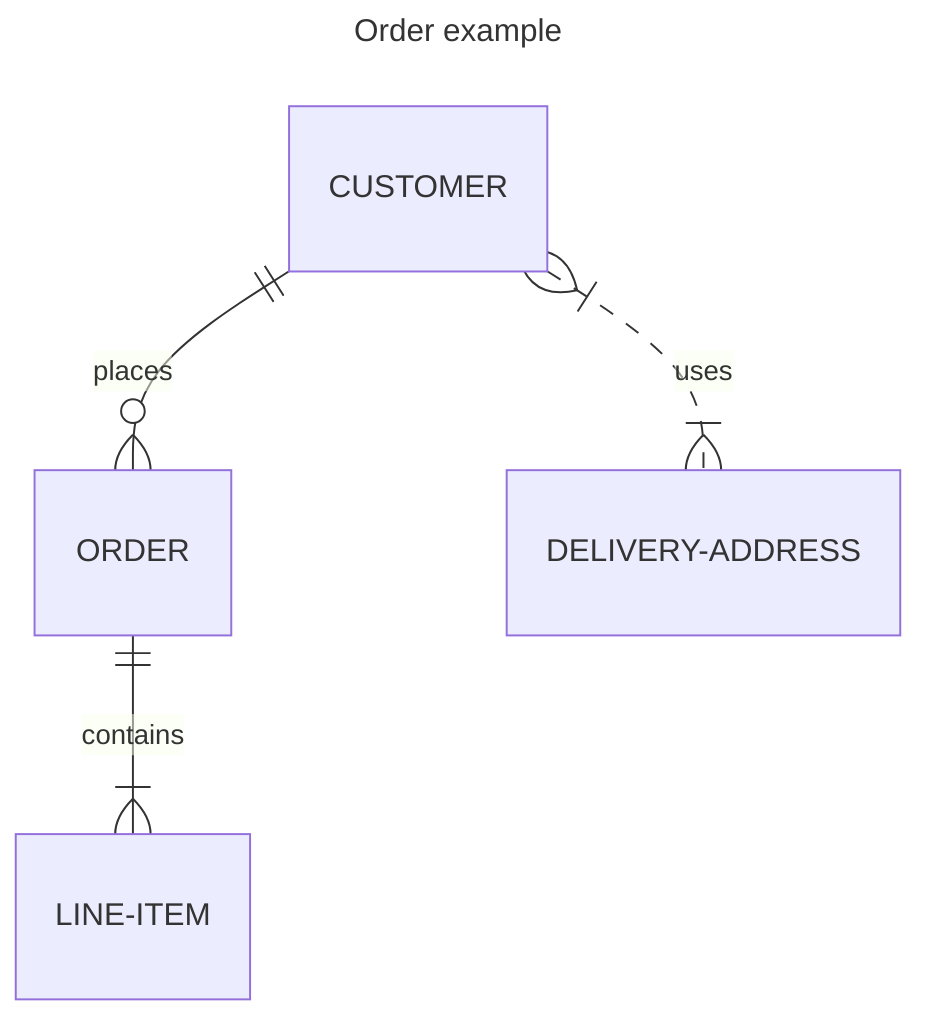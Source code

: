 ---
title: Order example
---
erDiagram
    CUSTOMER ||--o{ ORDER : places
    ORDER ||--|{ LINE-ITEM : contains
    CUSTOMER }|..|{ DELIVERY-ADDRESS : uses
